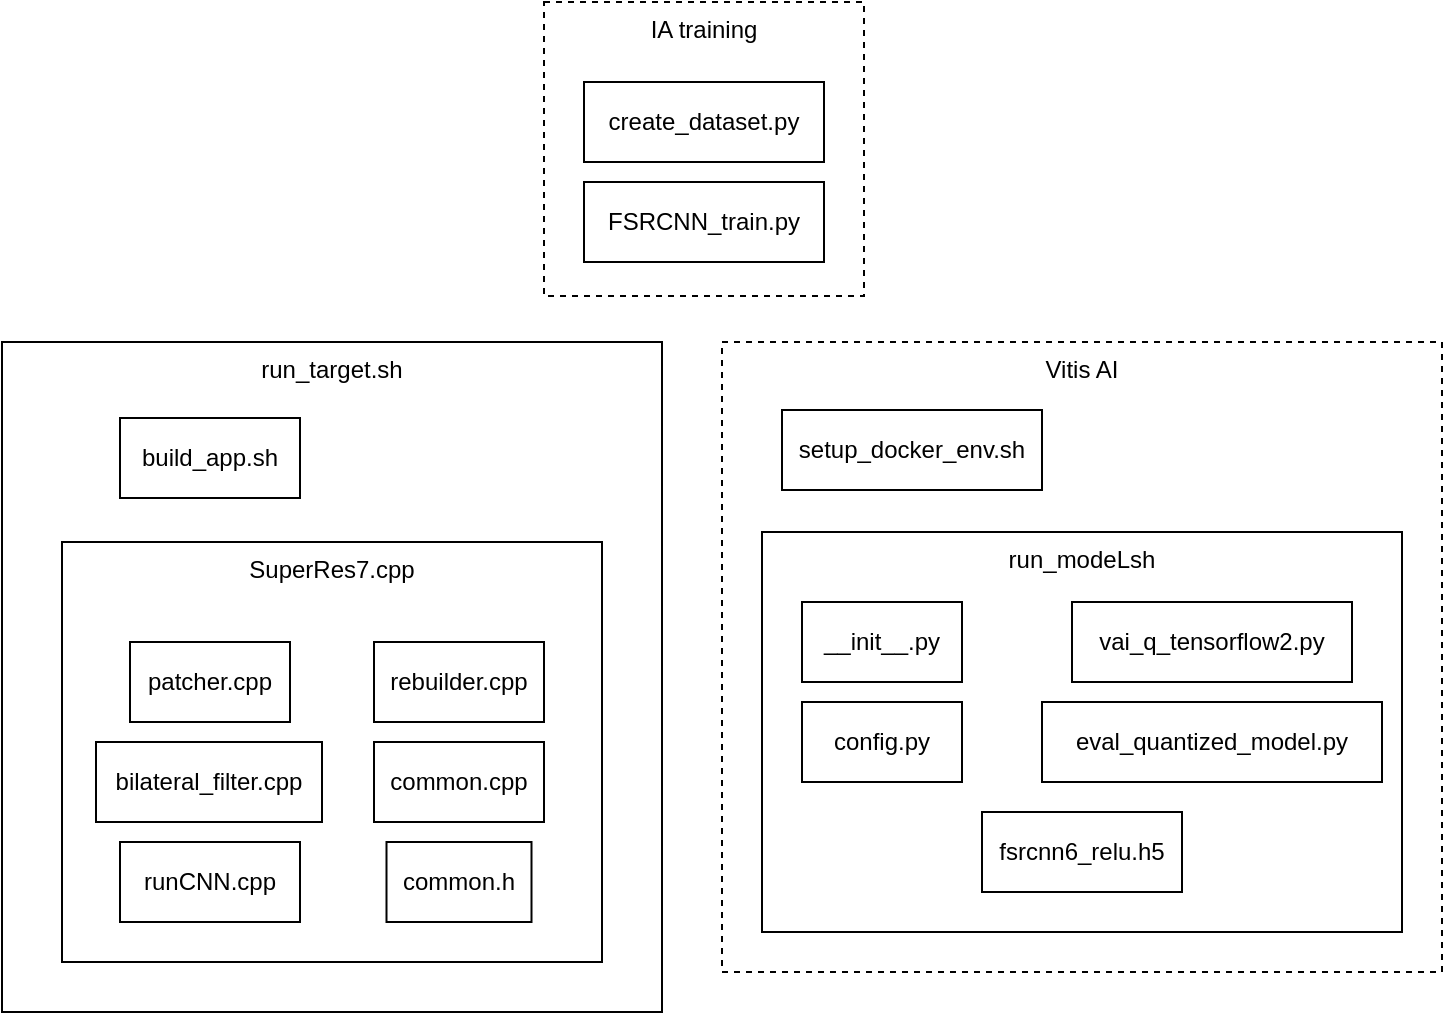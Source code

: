 <mxfile version="23.1.2" type="device">
  <diagram name="Page-1" id="vcXci2bqDAyVP7YMLNGr">
    <mxGraphModel dx="1235" dy="768" grid="1" gridSize="10" guides="1" tooltips="1" connect="1" arrows="1" fold="1" page="1" pageScale="1" pageWidth="827" pageHeight="1169" math="0" shadow="0">
      <root>
        <mxCell id="0" />
        <mxCell id="1" parent="0" />
        <mxCell id="2u_6QsMN4XXAKxNyCOcL-3" value="Vitis AI" style="rounded=0;whiteSpace=wrap;html=1;dashed=1;horizontal=1;verticalAlign=top;" vertex="1" parent="1">
          <mxGeometry x="430" y="290" width="360" height="315" as="geometry" />
        </mxCell>
        <mxCell id="2u_6QsMN4XXAKxNyCOcL-6" value="run_modeLsh" style="rounded=0;whiteSpace=wrap;html=1;verticalAlign=top;" vertex="1" parent="1">
          <mxGeometry x="450" y="385" width="320" height="200" as="geometry" />
        </mxCell>
        <mxCell id="2u_6QsMN4XXAKxNyCOcL-1" value="IA training" style="rounded=0;whiteSpace=wrap;html=1;dashed=1;horizontal=1;verticalAlign=top;" vertex="1" parent="1">
          <mxGeometry x="341" y="120" width="160" height="147" as="geometry" />
        </mxCell>
        <mxCell id="ATKplR0ULaw460NyAFsO-15" value="run_target.sh" style="rounded=0;whiteSpace=wrap;html=1;align=center;verticalAlign=top;" parent="1" vertex="1">
          <mxGeometry x="70" y="290" width="330" height="335" as="geometry" />
        </mxCell>
        <mxCell id="ATKplR0ULaw460NyAFsO-1" value="SuperRes7.cpp" style="rounded=0;whiteSpace=wrap;html=1;align=center;verticalAlign=top;" parent="1" vertex="1">
          <mxGeometry x="100" y="390" width="270" height="210" as="geometry" />
        </mxCell>
        <mxCell id="ATKplR0ULaw460NyAFsO-2" value="patcher.cpp" style="rounded=0;whiteSpace=wrap;html=1;" parent="1" vertex="1">
          <mxGeometry x="134" y="440" width="80" height="40" as="geometry" />
        </mxCell>
        <mxCell id="ATKplR0ULaw460NyAFsO-3" value="rebuilder.cpp" style="rounded=0;whiteSpace=wrap;html=1;" parent="1" vertex="1">
          <mxGeometry x="256" y="440" width="85" height="40" as="geometry" />
        </mxCell>
        <mxCell id="ATKplR0ULaw460NyAFsO-4" value="bilateral_filter.cpp" style="rounded=0;whiteSpace=wrap;html=1;" parent="1" vertex="1">
          <mxGeometry x="117" y="490" width="113" height="40" as="geometry" />
        </mxCell>
        <mxCell id="ATKplR0ULaw460NyAFsO-5" value="runCNN.cpp" style="rounded=0;whiteSpace=wrap;html=1;" parent="1" vertex="1">
          <mxGeometry x="129" y="540" width="90" height="40" as="geometry" />
        </mxCell>
        <mxCell id="ATKplR0ULaw460NyAFsO-10" value="build_app.sh" style="rounded=0;whiteSpace=wrap;html=1;" parent="1" vertex="1">
          <mxGeometry x="129" y="328" width="90" height="40" as="geometry" />
        </mxCell>
        <mxCell id="ATKplR0ULaw460NyAFsO-13" value="common.cpp" style="rounded=0;whiteSpace=wrap;html=1;" parent="1" vertex="1">
          <mxGeometry x="256" y="490" width="85" height="40" as="geometry" />
        </mxCell>
        <mxCell id="ATKplR0ULaw460NyAFsO-14" value="common.h" style="rounded=0;whiteSpace=wrap;html=1;" parent="1" vertex="1">
          <mxGeometry x="262.25" y="540" width="72.5" height="40" as="geometry" />
        </mxCell>
        <mxCell id="ATKplR0ULaw460NyAFsO-16" value="eval_quantized_model.py" style="rounded=0;whiteSpace=wrap;html=1;" parent="1" vertex="1">
          <mxGeometry x="590" y="470" width="170" height="40" as="geometry" />
        </mxCell>
        <mxCell id="ATKplR0ULaw460NyAFsO-17" value="vai_q_tensorflow2.py" style="rounded=0;whiteSpace=wrap;html=1;" parent="1" vertex="1">
          <mxGeometry x="605" y="420" width="140" height="40" as="geometry" />
        </mxCell>
        <mxCell id="ATKplR0ULaw460NyAFsO-19" value="config.py" style="rounded=0;whiteSpace=wrap;html=1;" parent="1" vertex="1">
          <mxGeometry x="470" y="470" width="80" height="40" as="geometry" />
        </mxCell>
        <mxCell id="ATKplR0ULaw460NyAFsO-20" value="fsrcnn6_relu.h5" style="rounded=0;whiteSpace=wrap;html=1;" parent="1" vertex="1">
          <mxGeometry x="560" y="525" width="100" height="40" as="geometry" />
        </mxCell>
        <mxCell id="ATKplR0ULaw460NyAFsO-21" value="FSRCNN_train.py" style="rounded=0;whiteSpace=wrap;html=1;" parent="1" vertex="1">
          <mxGeometry x="361" y="210" width="120" height="40" as="geometry" />
        </mxCell>
        <mxCell id="ATKplR0ULaw460NyAFsO-22" value="create_dataset.py" style="rounded=0;whiteSpace=wrap;html=1;" parent="1" vertex="1">
          <mxGeometry x="361" y="160" width="120" height="40" as="geometry" />
        </mxCell>
        <mxCell id="ATKplR0ULaw460NyAFsO-23" value="setup_docker_env.sh" style="rounded=0;whiteSpace=wrap;html=1;" parent="1" vertex="1">
          <mxGeometry x="460" y="324" width="130" height="40" as="geometry" />
        </mxCell>
        <mxCell id="2u_6QsMN4XXAKxNyCOcL-7" value="__init__.py" style="rounded=0;whiteSpace=wrap;html=1;" vertex="1" parent="1">
          <mxGeometry x="470" y="420" width="80" height="40" as="geometry" />
        </mxCell>
      </root>
    </mxGraphModel>
  </diagram>
</mxfile>
